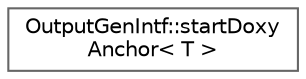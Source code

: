 digraph "Graphical Class Hierarchy"
{
 // INTERACTIVE_SVG=YES
 // LATEX_PDF_SIZE
  bgcolor="transparent";
  edge [fontname=Helvetica,fontsize=10,labelfontname=Helvetica,labelfontsize=10];
  node [fontname=Helvetica,fontsize=10,shape=box,height=0.2,width=0.4];
  rankdir="LR";
  Node0 [label="OutputGenIntf::startDoxy\lAnchor\< T \>",height=0.2,width=0.4,color="grey40", fillcolor="white", style="filled",URL="$dc/d22/struct_output_gen_intf_1_1start_doxy_anchor.html",tooltip=" "];
}
